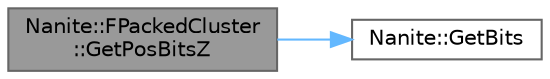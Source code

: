 digraph "Nanite::FPackedCluster::GetPosBitsZ"
{
 // INTERACTIVE_SVG=YES
 // LATEX_PDF_SIZE
  bgcolor="transparent";
  edge [fontname=Helvetica,fontsize=10,labelfontname=Helvetica,labelfontsize=10];
  node [fontname=Helvetica,fontsize=10,shape=box,height=0.2,width=0.4];
  rankdir="LR";
  Node1 [id="Node000001",label="Nanite::FPackedCluster\l::GetPosBitsZ",height=0.2,width=0.4,color="gray40", fillcolor="grey60", style="filled", fontcolor="black",tooltip=" "];
  Node1 -> Node2 [id="edge1_Node000001_Node000002",color="steelblue1",style="solid",tooltip=" "];
  Node2 [id="Node000002",label="Nanite::GetBits",height=0.2,width=0.4,color="grey40", fillcolor="white", style="filled",URL="$d0/de2/namespaceNanite.html#ac24b28af44487d1cd1039fb32f76d468",tooltip=" "];
}
